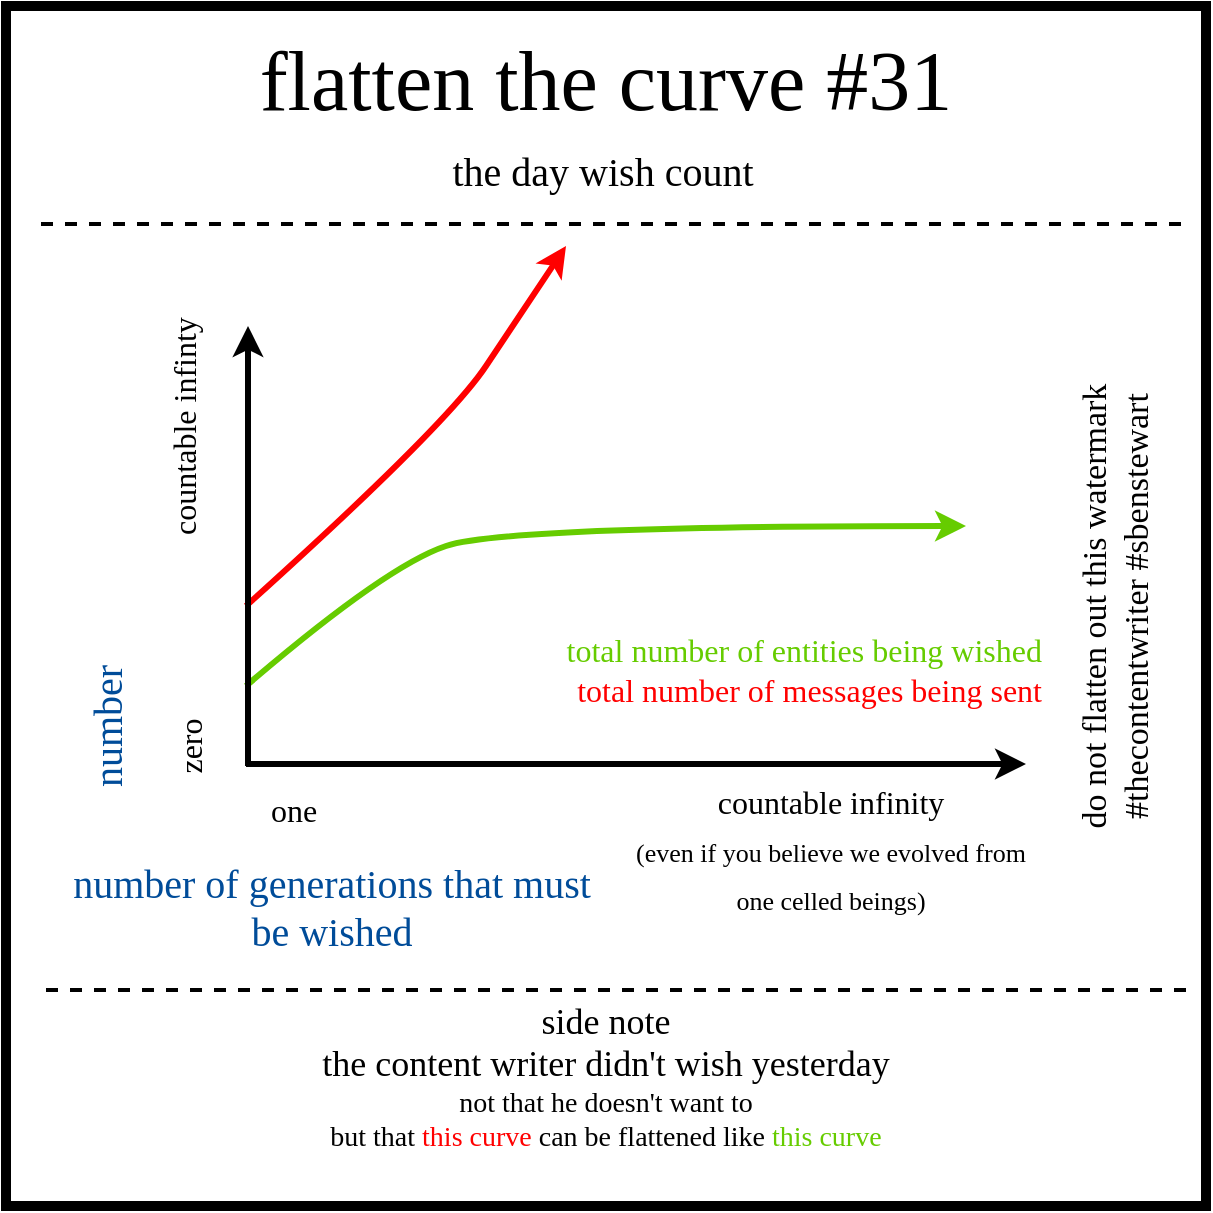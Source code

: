 <mxfile version="13.3.0" type="device"><diagram id="dX7Dphyso45SB9-RoEhv" name="Page-1"><mxGraphModel dx="743" dy="523" grid="1" gridSize="10" guides="1" tooltips="1" connect="1" arrows="1" fold="1" page="1" pageScale="1" pageWidth="827" pageHeight="1169" math="0" shadow="0"><root><mxCell id="0"/><mxCell id="1" parent="0"/><mxCell id="nfxZPmU7g6QgWNAvG-ER-2" value="" style="whiteSpace=wrap;html=1;aspect=fixed;strokeWidth=5;fillColor=none;fontFamily=xkcd;" parent="1" vertex="1"><mxGeometry x="210" y="90" width="600" height="600" as="geometry"/></mxCell><mxCell id="8b6ggLF4gSHIukh4vJdm-18" value="&lt;font&gt;&lt;font style=&quot;font-size: 42px&quot;&gt;flatten the curve #31&lt;/font&gt;&lt;br&gt;&lt;/font&gt;" style="text;html=1;strokeColor=none;fillColor=none;align=center;verticalAlign=middle;whiteSpace=wrap;rounded=0;fontFamily=xkcd;" parent="1" vertex="1"><mxGeometry x="225" y="118" width="570" height="20" as="geometry"/></mxCell><mxCell id="8b6ggLF4gSHIukh4vJdm-24" value="&lt;font&gt;&lt;span style=&quot;font-size: 20px&quot;&gt;the day wish count&lt;/span&gt;&lt;br&gt;&lt;/font&gt;" style="text;html=1;strokeColor=none;fillColor=none;align=center;verticalAlign=middle;whiteSpace=wrap;rounded=0;fontFamily=xkcd;" parent="1" vertex="1"><mxGeometry x="249.25" y="162" width="518.5" height="20" as="geometry"/></mxCell><mxCell id="8b6ggLF4gSHIukh4vJdm-30" value="" style="endArrow=none;dashed=1;html=1;strokeWidth=2;" parent="1" edge="1"><mxGeometry width="50" height="50" relative="1" as="geometry"><mxPoint x="797.5" y="199" as="sourcePoint"/><mxPoint x="222.5" y="199" as="targetPoint"/></mxGeometry></mxCell><mxCell id="k-dpR7HA_-HZ3Fbqk2lw-16" value="" style="endArrow=none;dashed=1;html=1;strokeWidth=2;" parent="1" edge="1"><mxGeometry width="50" height="50" relative="1" as="geometry"><mxPoint x="800" y="582" as="sourcePoint"/><mxPoint x="225" y="582" as="targetPoint"/></mxGeometry></mxCell><mxCell id="k-dpR7HA_-HZ3Fbqk2lw-17" value="&lt;font style=&quot;font-size: 14px&quot;&gt;&lt;span style=&quot;font-size: 18px&quot;&gt;side note&lt;br&gt;the content writer didn't wish yesterday&lt;br&gt;&lt;/span&gt;not that he doesn't want to&lt;br&gt;but that &lt;font color=&quot;#ff0000&quot;&gt;this curve&lt;/font&gt; can be flattened like &lt;font color=&quot;#66cc00&quot;&gt;this curve&lt;/font&gt;&lt;br&gt;&lt;br&gt;&lt;/font&gt;" style="text;html=1;strokeColor=none;fillColor=none;align=center;verticalAlign=middle;whiteSpace=wrap;rounded=0;fontFamily=xkcd;" parent="1" vertex="1"><mxGeometry x="210" y="594" width="600" height="80" as="geometry"/></mxCell><mxCell id="euaHSMH8fYii958cPEId-22" style="edgeStyle=orthogonalEdgeStyle;rounded=0;orthogonalLoop=1;jettySize=auto;html=1;exitX=0.5;exitY=1;exitDx=0;exitDy=0;strokeWidth=2;" parent="1" edge="1"><mxGeometry relative="1" as="geometry"><mxPoint x="661" y="451" as="sourcePoint"/><mxPoint x="661" y="451" as="targetPoint"/></mxGeometry></mxCell><mxCell id="pKVuHFSoDqtFi99w7tCS-15" value="&lt;font style=&quot;font-size: 17px&quot;&gt;&lt;font style=&quot;font-size: 17px&quot;&gt;do not flatten out this watermark&lt;br&gt;&lt;/font&gt;#thecontentwriter #sbenstewart&lt;br&gt;&lt;/font&gt;" style="text;html=1;strokeColor=none;fillColor=none;align=center;verticalAlign=middle;whiteSpace=wrap;rounded=0;rotation=-90;fontFamily=xkcd;" parent="1" vertex="1"><mxGeometry x="605" y="380" width="320" height="20" as="geometry"/></mxCell><mxCell id="odyUgtSx1SayHA9AFXie-3" value="number" style="text;html=1;strokeColor=none;fillColor=none;align=center;verticalAlign=middle;whiteSpace=wrap;rounded=0;fontFamily=xkcd;rotation=-90;fontSize=20;fontColor=#004C99;" parent="1" vertex="1"><mxGeometry x="140" y="440" width="240" height="20" as="geometry"/></mxCell><mxCell id="fDQIreuMYDqUIn-pE7Gs-9" value="&lt;font style=&quot;font-size: 16px&quot;&gt;one&lt;br&gt;&lt;/font&gt;" style="text;html=1;strokeColor=none;fillColor=none;align=center;verticalAlign=middle;whiteSpace=wrap;rounded=0;fontFamily=xkcd;rotation=0;fontSize=20;" parent="1" vertex="1"><mxGeometry x="290" y="480" width="128" height="20" as="geometry"/></mxCell><mxCell id="odyUgtSx1SayHA9AFXie-2" value="" style="endArrow=classic;html=1;strokeWidth=3;" parent="1" edge="1"><mxGeometry width="50" height="50" relative="1" as="geometry"><mxPoint x="330" y="469" as="sourcePoint"/><mxPoint x="720" y="469" as="targetPoint"/></mxGeometry></mxCell><mxCell id="2io5FAEX0LE9WWSIkYiG-1" value="&lt;font style=&quot;font-size: 16px&quot;&gt;zero&lt;br&gt;&lt;/font&gt;" style="text;html=1;strokeColor=none;fillColor=none;align=center;verticalAlign=middle;whiteSpace=wrap;rounded=0;fontFamily=xkcd;rotation=-90;fontSize=20;" parent="1" vertex="1"><mxGeometry x="250" y="450" width="100" height="20" as="geometry"/></mxCell><mxCell id="ghQ5Y1OauhZL7b8-R2x8-16" value="&lt;font style=&quot;font-size: 16px&quot;&gt;countable infinty&lt;br&gt;&lt;/font&gt;" style="text;html=1;strokeColor=none;fillColor=none;align=center;verticalAlign=middle;whiteSpace=wrap;rounded=0;fontFamily=xkcd;rotation=-90;fontSize=20;" parent="1" vertex="1"><mxGeometry x="227" y="290" width="140" height="20" as="geometry"/></mxCell><mxCell id="ghQ5Y1OauhZL7b8-R2x8-17" style="edgeStyle=orthogonalEdgeStyle;rounded=0;orthogonalLoop=1;jettySize=auto;html=1;exitX=0.5;exitY=1;exitDx=0;exitDy=0;dashed=1;dashPattern=1 1;endArrow=none;endFill=0;strokeColor=#000000;strokeWidth=2;" parent="1" edge="1"><mxGeometry relative="1" as="geometry"><mxPoint x="515.69" y="280" as="sourcePoint"/><mxPoint x="515.69" y="280" as="targetPoint"/></mxGeometry></mxCell><mxCell id="VaPR0ykwF8djeRzsVuGe-5" value="&lt;font&gt;&lt;span style=&quot;font-size: 16px&quot;&gt;countable infinity&lt;/span&gt;&lt;br&gt;&lt;font style=&quot;font-size: 13px&quot;&gt;(even if you believe we evolved from one celled beings)&lt;/font&gt;&lt;br&gt;&lt;/font&gt;" style="text;html=1;strokeColor=none;fillColor=none;align=center;verticalAlign=middle;whiteSpace=wrap;rounded=0;fontFamily=xkcd;rotation=0;fontSize=20;" parent="1" vertex="1"><mxGeometry x="515" y="500" width="215" height="20" as="geometry"/></mxCell><mxCell id="lIolUegyjze0ms8AJJtS-1" value="&lt;div&gt;&lt;span style=&quot;font-size: 16px&quot;&gt;&lt;font color=&quot;#66cc00&quot;&gt;total number of entities being wished&lt;/font&gt;&lt;/span&gt;&lt;/div&gt;" style="text;html=1;strokeColor=none;fillColor=none;align=right;verticalAlign=middle;whiteSpace=wrap;rounded=0;fontFamily=xkcd;rotation=0;fontSize=20;" vertex="1" parent="1"><mxGeometry x="410" y="400" width="320" height="20" as="geometry"/></mxCell><mxCell id="lIolUegyjze0ms8AJJtS-2" value="" style="curved=1;endArrow=classic;html=1;strokeWidth=3;strokeColor=#66CC00;" edge="1" parent="1"><mxGeometry width="50" height="50" relative="1" as="geometry"><mxPoint x="330" y="430" as="sourcePoint"/><mxPoint x="690" y="350" as="targetPoint"/><Array as="points"><mxPoint x="400" y="370"/><mxPoint x="460" y="350"/></Array></mxGeometry></mxCell><mxCell id="lIolUegyjze0ms8AJJtS-3" value="" style="curved=1;endArrow=classic;html=1;strokeWidth=3;strokeColor=#FF0000;" edge="1" parent="1"><mxGeometry width="50" height="50" relative="1" as="geometry"><mxPoint x="330" y="390" as="sourcePoint"/><mxPoint x="490" y="210" as="targetPoint"/><Array as="points"><mxPoint x="430" y="300"/><mxPoint x="470" y="240"/></Array></mxGeometry></mxCell><mxCell id="lIolUegyjze0ms8AJJtS-4" value="&lt;div&gt;&lt;span style=&quot;font-size: 16px&quot;&gt;&lt;font color=&quot;#ff0000&quot;&gt;total number of messages being sent&lt;/font&gt;&lt;/span&gt;&lt;/div&gt;" style="text;html=1;strokeColor=none;fillColor=none;align=right;verticalAlign=middle;whiteSpace=wrap;rounded=0;fontFamily=xkcd;rotation=0;fontSize=20;" vertex="1" parent="1"><mxGeometry x="410" y="420" width="320" height="20" as="geometry"/></mxCell><mxCell id="lIolUegyjze0ms8AJJtS-5" value="number of generations that must be wished" style="text;html=1;strokeColor=none;fillColor=none;align=center;verticalAlign=middle;whiteSpace=wrap;rounded=0;fontFamily=xkcd;rotation=0;fontSize=20;fontColor=#004C99;" vertex="1" parent="1"><mxGeometry x="240" y="530" width="266" height="20" as="geometry"/></mxCell><mxCell id="lIolUegyjze0ms8AJJtS-7" style="edgeStyle=orthogonalEdgeStyle;rounded=0;orthogonalLoop=1;jettySize=auto;html=1;exitX=0.5;exitY=1;exitDx=0;exitDy=0;strokeColor=#FF0000;strokeWidth=3;" edge="1" parent="1" source="fDQIreuMYDqUIn-pE7Gs-9" target="fDQIreuMYDqUIn-pE7Gs-9"><mxGeometry relative="1" as="geometry"/></mxCell><mxCell id="odyUgtSx1SayHA9AFXie-1" value="" style="endArrow=classic;html=1;strokeWidth=3;startArrow=none;startFill=0;" parent="1" edge="1"><mxGeometry width="50" height="50" relative="1" as="geometry"><mxPoint x="331" y="470" as="sourcePoint"/><mxPoint x="331" y="250" as="targetPoint"/></mxGeometry></mxCell></root></mxGraphModel></diagram></mxfile>